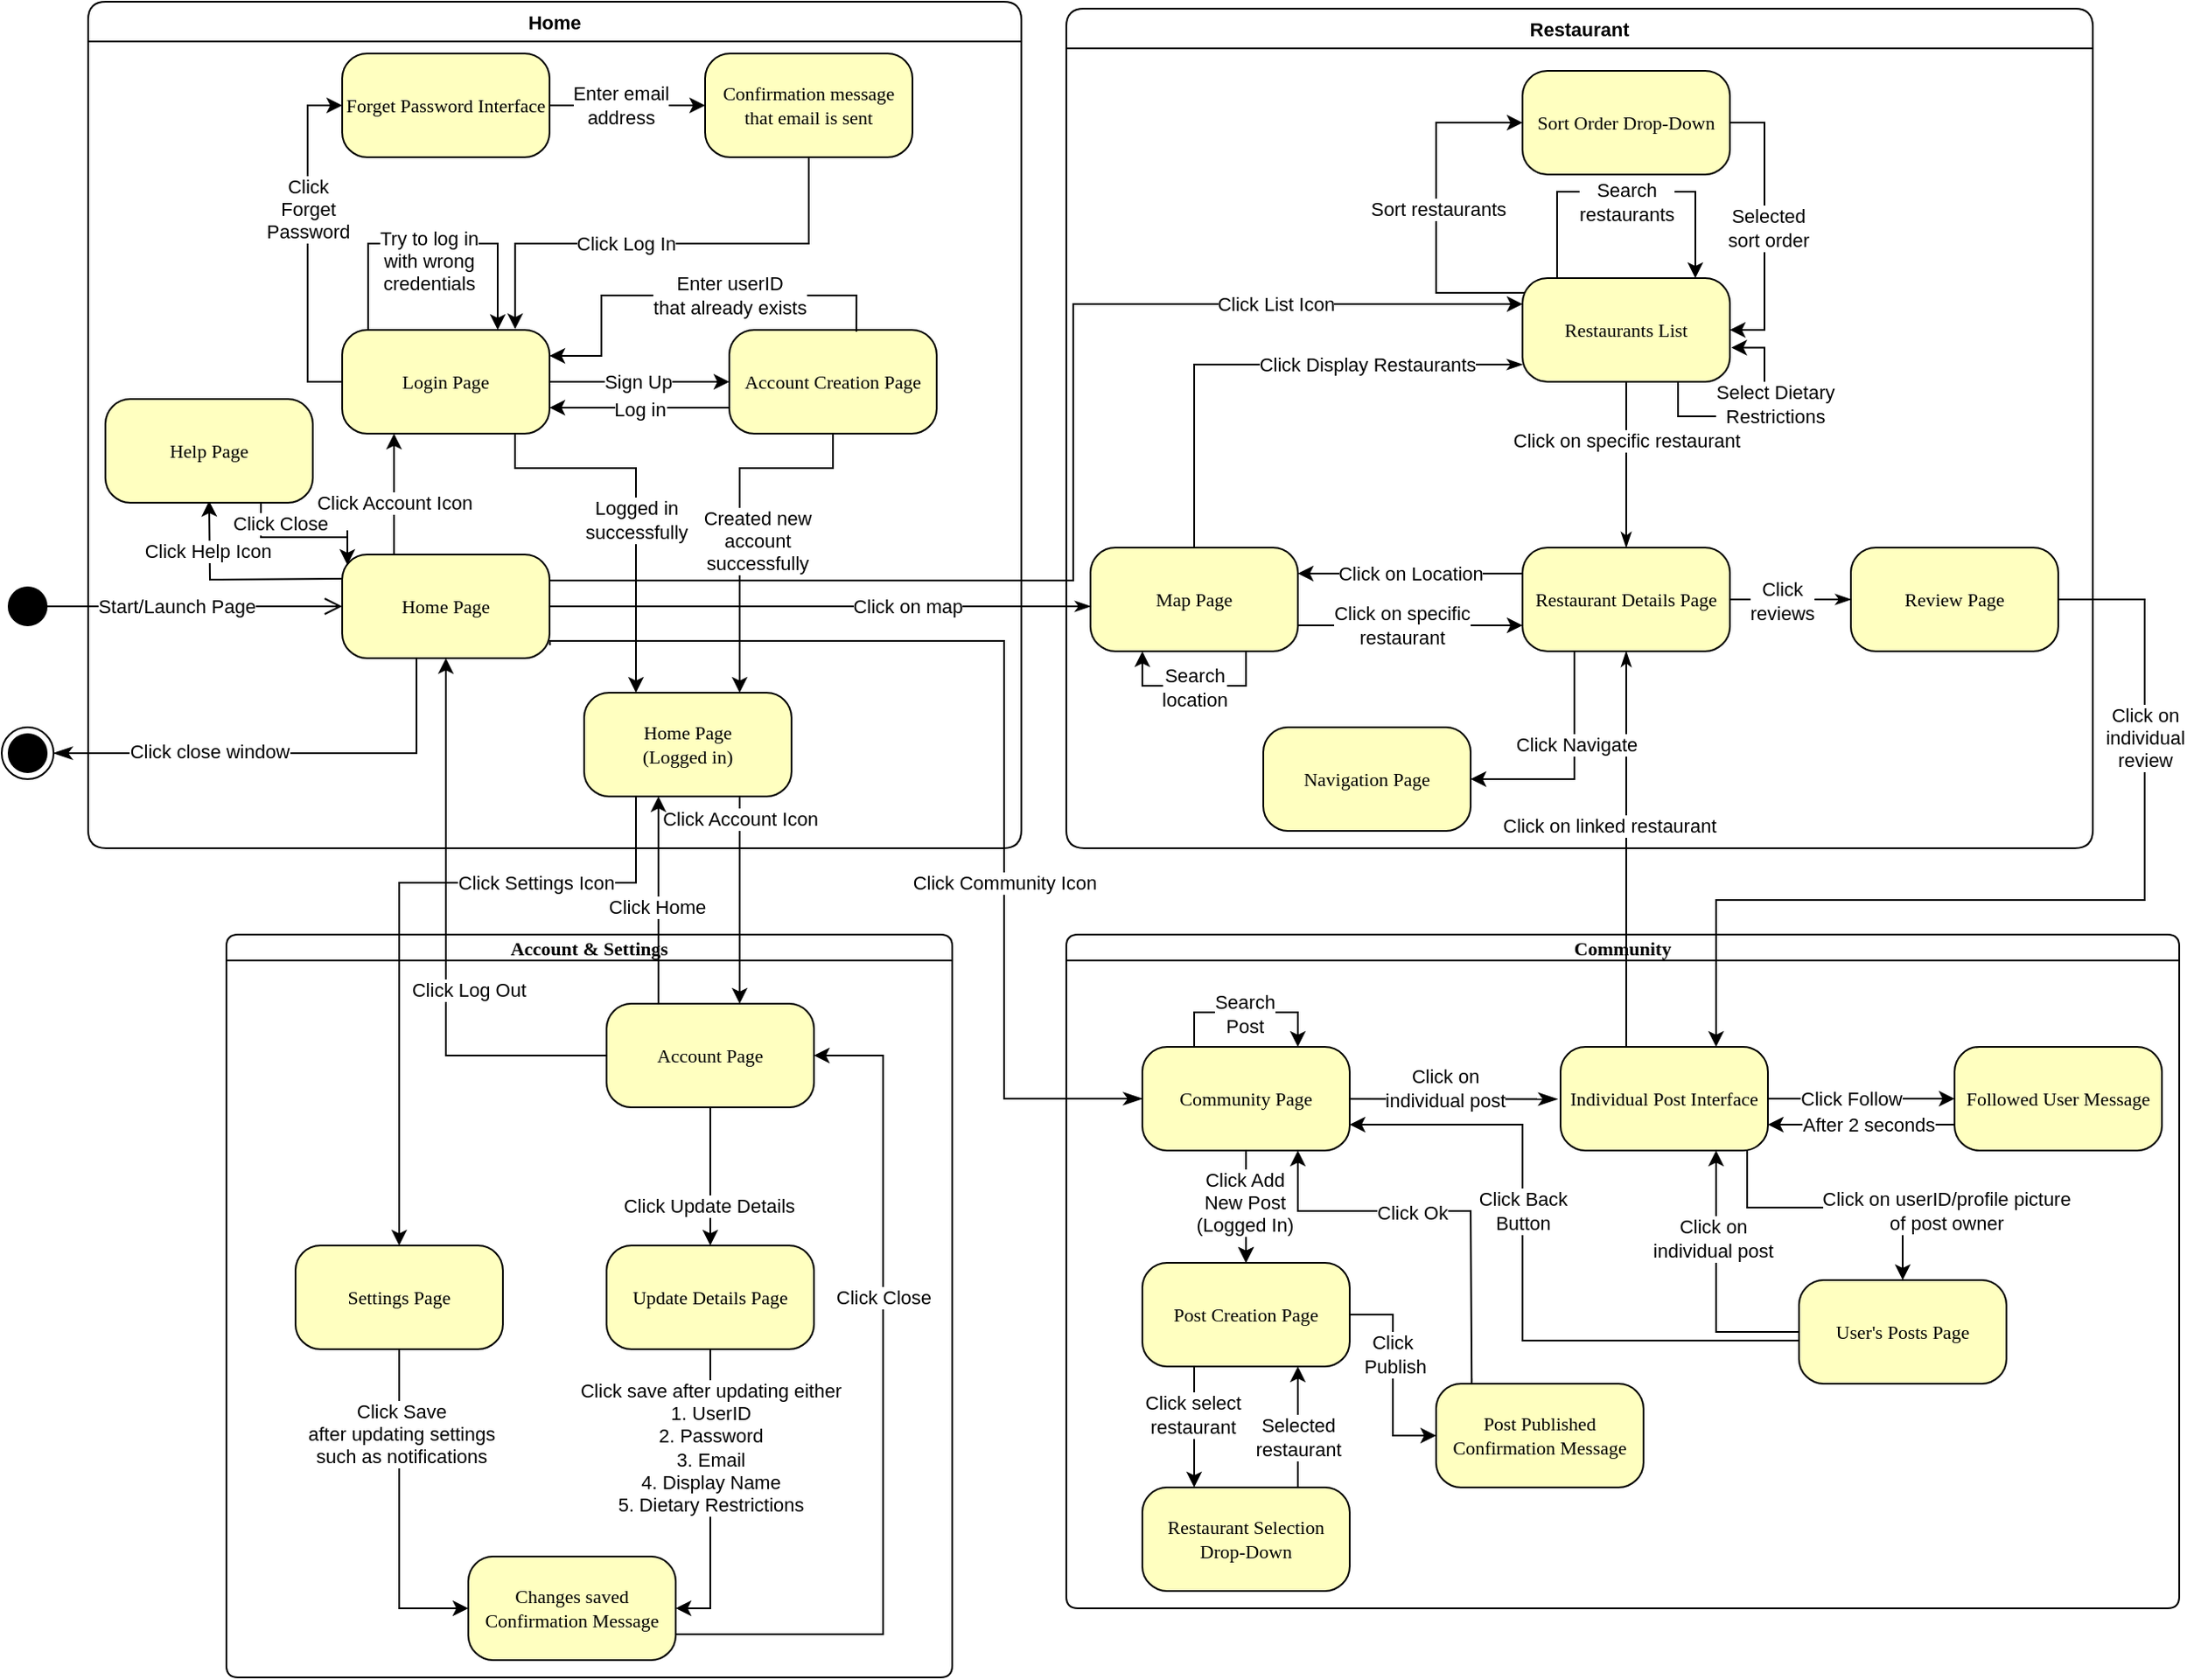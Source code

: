 <mxfile version="21.0.8" type="device"><diagram name="Page-1" id="58cdce13-f638-feb5-8d6f-7d28b1aa9fa0"><mxGraphModel dx="1764" dy="956" grid="1" gridSize="10" guides="1" tooltips="1" connect="1" arrows="1" fold="1" page="1" pageScale="1" pageWidth="1100" pageHeight="850" background="none" math="0" shadow="0"><root><mxCell id="0"/><mxCell id="1" parent="0"/><mxCell id="382b91b5511bd0f7-1" value="" style="ellipse;html=1;shape=startState;fillColor=#000000;strokeColor=#000000;rounded=1;shadow=0;comic=0;labelBackgroundColor=none;fontFamily=Verdana;fontSize=11;fontColor=#000000;align=center;direction=south;" parent="1" vertex="1"><mxGeometry x="20" y="425" width="30" height="30" as="geometry"/></mxCell><mxCell id="7J5QnzSgjSci-G4uNdSz-25" style="edgeStyle=orthogonalEdgeStyle;rounded=0;orthogonalLoop=1;jettySize=auto;html=1;entryX=-0.008;entryY=0.576;entryDx=0;entryDy=0;startArrow=none;startFill=0;endArrow=classicThin;endFill=1;fontSize=11;exitX=1;exitY=0.5;exitDx=0;exitDy=0;entryPerimeter=0;" parent="1" source="382b91b5511bd0f7-6" target="7J5QnzSgjSci-G4uNdSz-22" edge="1"><mxGeometry relative="1" as="geometry"><Array as="points"><mxPoint x="650" y="440"/></Array><mxPoint x="340" y="460" as="sourcePoint"/></mxGeometry></mxCell><mxCell id="7J5QnzSgjSci-G4uNdSz-26" value="Click on map" style="edgeLabel;html=1;align=center;verticalAlign=middle;resizable=0;points=[];fontSize=11;" parent="7J5QnzSgjSci-G4uNdSz-25" vertex="1" connectable="0"><mxGeometry x="0.413" y="2" relative="1" as="geometry"><mxPoint x="-15" y="2" as="offset"/></mxGeometry></mxCell><mxCell id="OWajW4cfqbQFmXT0bylH-7" style="edgeStyle=orthogonalEdgeStyle;rounded=0;orthogonalLoop=1;jettySize=auto;html=1;exitX=0.25;exitY=1;exitDx=0;exitDy=0;entryX=1;entryY=0.5;entryDx=0;entryDy=0;fontSize=11;endArrow=classicThin;endFill=1;startSize=8;endSize=8;" parent="1" source="382b91b5511bd0f7-6" target="OWajW4cfqbQFmXT0bylH-5" edge="1"><mxGeometry relative="1" as="geometry"><Array as="points"><mxPoint x="260" y="525"/></Array></mxGeometry></mxCell><mxCell id="OWajW4cfqbQFmXT0bylH-17" value="Click close window" style="edgeLabel;html=1;align=center;verticalAlign=middle;resizable=0;points=[];fontSize=11;" parent="OWajW4cfqbQFmXT0bylH-7" vertex="1" connectable="0"><mxGeometry x="0.356" y="-1" relative="1" as="geometry"><mxPoint as="offset"/></mxGeometry></mxCell><mxCell id="2a3bc250acf0617d-7" value="Community" style="swimlane;whiteSpace=wrap;html=1;rounded=1;shadow=0;comic=0;labelBackgroundColor=none;strokeWidth=1;fontFamily=Verdana;fontSize=11;align=center;startSize=15;" parent="1" vertex="1"><mxGeometry x="636" y="630" width="644" height="390" as="geometry"/></mxCell><mxCell id="cELMfS2GaExNaG8Us1sW-94" style="edgeStyle=orthogonalEdgeStyle;rounded=0;orthogonalLoop=1;jettySize=auto;html=1;exitX=1;exitY=0.5;exitDx=0;exitDy=0;fontSize=11;" parent="2a3bc250acf0617d-7" source="3cde6dad864a17aa-2" target="cELMfS2GaExNaG8Us1sW-93" edge="1"><mxGeometry relative="1" as="geometry"/></mxCell><mxCell id="cELMfS2GaExNaG8Us1sW-95" value="Click Follow" style="edgeLabel;html=1;align=center;verticalAlign=middle;resizable=0;points=[];fontSize=11;" parent="cELMfS2GaExNaG8Us1sW-94" vertex="1" connectable="0"><mxGeometry x="-0.3" y="1" relative="1" as="geometry"><mxPoint x="10" y="1" as="offset"/></mxGeometry></mxCell><mxCell id="cELMfS2GaExNaG8Us1sW-99" style="edgeStyle=orthogonalEdgeStyle;rounded=0;orthogonalLoop=1;jettySize=auto;html=1;exitX=0.889;exitY=0.985;exitDx=0;exitDy=0;entryX=0.5;entryY=0;entryDx=0;entryDy=0;fontSize=11;exitPerimeter=0;" parent="2a3bc250acf0617d-7" source="3cde6dad864a17aa-2" target="cELMfS2GaExNaG8Us1sW-98" edge="1"><mxGeometry relative="1" as="geometry"><Array as="points"><mxPoint x="394" y="124"/><mxPoint x="394" y="158"/><mxPoint x="484" y="158"/></Array></mxGeometry></mxCell><mxCell id="cELMfS2GaExNaG8Us1sW-100" value="Click on userID/profile picture &lt;br&gt;of post owner" style="edgeLabel;html=1;align=center;verticalAlign=middle;resizable=0;points=[];fontSize=11;" parent="cELMfS2GaExNaG8Us1sW-99" vertex="1" connectable="0"><mxGeometry x="-0.243" relative="1" as="geometry"><mxPoint x="86" y="2" as="offset"/></mxGeometry></mxCell><mxCell id="3cde6dad864a17aa-2" value="Individual Post Interface" style="rounded=1;whiteSpace=wrap;html=1;arcSize=24;fillColor=#ffffc0;strokeColor=#000000;shadow=0;comic=0;labelBackgroundColor=none;fontFamily=Verdana;fontSize=11;fontColor=#000000;align=center;" parent="2a3bc250acf0617d-7" vertex="1"><mxGeometry x="286" y="65" width="120" height="60" as="geometry"/></mxCell><mxCell id="OWajW4cfqbQFmXT0bylH-1" style="edgeStyle=none;curved=1;rounded=0;orthogonalLoop=1;jettySize=auto;html=1;entryX=-0.015;entryY=0.504;entryDx=0;entryDy=0;entryPerimeter=0;fontSize=11;startSize=8;endSize=8;endArrow=classicThin;endFill=1;" parent="2a3bc250acf0617d-7" source="382b91b5511bd0f7-10" target="3cde6dad864a17aa-2" edge="1"><mxGeometry relative="1" as="geometry"/></mxCell><mxCell id="OWajW4cfqbQFmXT0bylH-12" value="Click on &lt;br&gt;individual post" style="edgeLabel;html=1;align=center;verticalAlign=middle;resizable=0;points=[];fontSize=11;" parent="OWajW4cfqbQFmXT0bylH-1" vertex="1" connectable="0"><mxGeometry x="-0.406" relative="1" as="geometry"><mxPoint x="19" y="-6" as="offset"/></mxGeometry></mxCell><mxCell id="cELMfS2GaExNaG8Us1sW-80" style="edgeStyle=orthogonalEdgeStyle;rounded=0;orthogonalLoop=1;jettySize=auto;html=1;exitX=0.5;exitY=1;exitDx=0;exitDy=0;entryX=0.5;entryY=0;entryDx=0;entryDy=0;fontSize=11;" parent="2a3bc250acf0617d-7" source="382b91b5511bd0f7-10" target="cELMfS2GaExNaG8Us1sW-79" edge="1"><mxGeometry relative="1" as="geometry"/></mxCell><mxCell id="CGnisM2qNje5U3hMueVG-8" value="" style="edgeStyle=orthogonalEdgeStyle;rounded=0;orthogonalLoop=1;jettySize=auto;html=1;" edge="1" parent="2a3bc250acf0617d-7" source="382b91b5511bd0f7-10" target="cELMfS2GaExNaG8Us1sW-79"><mxGeometry relative="1" as="geometry"/></mxCell><mxCell id="CGnisM2qNje5U3hMueVG-10" value="Click Add&lt;br style=&quot;border-color: var(--border-color);&quot;&gt;New Post &lt;br&gt;(Logged In)" style="edgeLabel;html=1;align=center;verticalAlign=middle;resizable=0;points=[];" vertex="1" connectable="0" parent="CGnisM2qNje5U3hMueVG-8"><mxGeometry x="-0.346" relative="1" as="geometry"><mxPoint x="-1" y="8" as="offset"/></mxGeometry></mxCell><mxCell id="382b91b5511bd0f7-10" value="Community Page" style="rounded=1;whiteSpace=wrap;html=1;arcSize=24;fillColor=#ffffc0;strokeColor=#000000;shadow=0;comic=0;labelBackgroundColor=none;fontFamily=Verdana;fontSize=11;fontColor=#000000;align=center;fontStyle=0" parent="2a3bc250acf0617d-7" vertex="1"><mxGeometry x="44" y="65" width="120" height="60" as="geometry"/></mxCell><mxCell id="cELMfS2GaExNaG8Us1sW-83" style="edgeStyle=orthogonalEdgeStyle;rounded=0;orthogonalLoop=1;jettySize=auto;html=1;exitX=0.25;exitY=1;exitDx=0;exitDy=0;fontSize=11;entryX=0.25;entryY=0;entryDx=0;entryDy=0;" parent="2a3bc250acf0617d-7" source="cELMfS2GaExNaG8Us1sW-79" target="cELMfS2GaExNaG8Us1sW-82" edge="1"><mxGeometry relative="1" as="geometry"/></mxCell><mxCell id="cELMfS2GaExNaG8Us1sW-84" value="Click select &lt;br&gt;restaurant" style="edgeLabel;html=1;align=center;verticalAlign=middle;resizable=0;points=[];fontSize=11;" parent="cELMfS2GaExNaG8Us1sW-83" vertex="1" connectable="0"><mxGeometry x="-0.206" y="-1" relative="1" as="geometry"><mxPoint as="offset"/></mxGeometry></mxCell><mxCell id="cELMfS2GaExNaG8Us1sW-104" style="edgeStyle=orthogonalEdgeStyle;rounded=0;orthogonalLoop=1;jettySize=auto;html=1;exitX=1;exitY=0.5;exitDx=0;exitDy=0;entryX=0;entryY=0.5;entryDx=0;entryDy=0;fontSize=11;" parent="2a3bc250acf0617d-7" source="cELMfS2GaExNaG8Us1sW-79" target="cELMfS2GaExNaG8Us1sW-89" edge="1"><mxGeometry relative="1" as="geometry"/></mxCell><mxCell id="cELMfS2GaExNaG8Us1sW-105" value="Click&amp;nbsp;&lt;br&gt;Publish" style="edgeLabel;html=1;align=center;verticalAlign=middle;resizable=0;points=[];fontSize=11;" parent="cELMfS2GaExNaG8Us1sW-104" vertex="1" connectable="0"><mxGeometry x="-0.191" y="-1" relative="1" as="geometry"><mxPoint x="2" y="-1" as="offset"/></mxGeometry></mxCell><mxCell id="cELMfS2GaExNaG8Us1sW-79" value="Post Creation Page" style="rounded=1;whiteSpace=wrap;html=1;arcSize=24;fillColor=#ffffc0;strokeColor=#000000;shadow=0;comic=0;labelBackgroundColor=none;fontFamily=Verdana;fontSize=11;fontColor=#000000;align=center;fontStyle=0" parent="2a3bc250acf0617d-7" vertex="1"><mxGeometry x="44" y="190" width="120" height="60" as="geometry"/></mxCell><mxCell id="cELMfS2GaExNaG8Us1sW-85" style="edgeStyle=orthogonalEdgeStyle;rounded=0;orthogonalLoop=1;jettySize=auto;html=1;exitX=0.75;exitY=0;exitDx=0;exitDy=0;entryX=0.75;entryY=1;entryDx=0;entryDy=0;fontSize=11;" parent="2a3bc250acf0617d-7" source="cELMfS2GaExNaG8Us1sW-82" target="cELMfS2GaExNaG8Us1sW-79" edge="1"><mxGeometry relative="1" as="geometry"/></mxCell><mxCell id="cELMfS2GaExNaG8Us1sW-86" value="Selected &lt;br&gt;restaurant" style="edgeLabel;html=1;align=center;verticalAlign=middle;resizable=0;points=[];fontSize=11;" parent="cELMfS2GaExNaG8Us1sW-85" vertex="1" connectable="0"><mxGeometry x="0.267" relative="1" as="geometry"><mxPoint y="15" as="offset"/></mxGeometry></mxCell><mxCell id="cELMfS2GaExNaG8Us1sW-82" value="Restaurant Selection Drop-Down" style="rounded=1;whiteSpace=wrap;html=1;arcSize=24;fillColor=#ffffc0;strokeColor=#000000;shadow=0;comic=0;labelBackgroundColor=none;fontFamily=Verdana;fontSize=11;fontColor=#000000;align=center;fontStyle=0" parent="2a3bc250acf0617d-7" vertex="1"><mxGeometry x="44" y="320" width="120" height="60" as="geometry"/></mxCell><mxCell id="cELMfS2GaExNaG8Us1sW-91" style="edgeStyle=orthogonalEdgeStyle;rounded=0;orthogonalLoop=1;jettySize=auto;html=1;exitX=0.172;exitY=-0.051;exitDx=0;exitDy=0;entryX=0.75;entryY=1;entryDx=0;entryDy=0;fontSize=11;exitPerimeter=0;" parent="2a3bc250acf0617d-7" source="cELMfS2GaExNaG8Us1sW-89" target="382b91b5511bd0f7-10" edge="1"><mxGeometry relative="1" as="geometry"><Array as="points"><mxPoint x="235" y="260"/><mxPoint x="234" y="160"/><mxPoint x="134" y="160"/></Array></mxGeometry></mxCell><mxCell id="cELMfS2GaExNaG8Us1sW-92" value="Click Ok" style="edgeLabel;html=1;align=center;verticalAlign=middle;resizable=0;points=[];fontSize=11;" parent="cELMfS2GaExNaG8Us1sW-91" vertex="1" connectable="0"><mxGeometry x="-0.172" y="1" relative="1" as="geometry"><mxPoint x="-33" y="-4" as="offset"/></mxGeometry></mxCell><mxCell id="cELMfS2GaExNaG8Us1sW-89" value="Post Published Confirmation Message" style="rounded=1;whiteSpace=wrap;html=1;arcSize=24;fillColor=#ffffc0;strokeColor=#000000;shadow=0;comic=0;labelBackgroundColor=none;fontFamily=Verdana;fontSize=11;fontColor=#000000;align=center;fontStyle=0" parent="2a3bc250acf0617d-7" vertex="1"><mxGeometry x="214" y="260" width="120" height="60" as="geometry"/></mxCell><mxCell id="cELMfS2GaExNaG8Us1sW-96" style="edgeStyle=orthogonalEdgeStyle;rounded=0;orthogonalLoop=1;jettySize=auto;html=1;exitX=0;exitY=0.75;exitDx=0;exitDy=0;entryX=1;entryY=0.75;entryDx=0;entryDy=0;fontSize=11;" parent="2a3bc250acf0617d-7" source="cELMfS2GaExNaG8Us1sW-93" target="3cde6dad864a17aa-2" edge="1"><mxGeometry relative="1" as="geometry"/></mxCell><mxCell id="cELMfS2GaExNaG8Us1sW-97" value="After 2 seconds" style="edgeLabel;html=1;align=center;verticalAlign=middle;resizable=0;points=[];fontSize=11;" parent="cELMfS2GaExNaG8Us1sW-96" vertex="1" connectable="0"><mxGeometry x="0.153" relative="1" as="geometry"><mxPoint x="12" as="offset"/></mxGeometry></mxCell><mxCell id="cELMfS2GaExNaG8Us1sW-93" value="Followed User Message" style="rounded=1;whiteSpace=wrap;html=1;arcSize=24;fillColor=#ffffc0;strokeColor=#000000;shadow=0;comic=0;labelBackgroundColor=none;fontFamily=Verdana;fontSize=11;fontColor=#000000;align=center;" parent="2a3bc250acf0617d-7" vertex="1"><mxGeometry x="514" y="65" width="120" height="60" as="geometry"/></mxCell><mxCell id="cELMfS2GaExNaG8Us1sW-101" style="edgeStyle=orthogonalEdgeStyle;rounded=0;orthogonalLoop=1;jettySize=auto;html=1;exitX=0;exitY=0.5;exitDx=0;exitDy=0;entryX=0.75;entryY=1;entryDx=0;entryDy=0;fontSize=11;" parent="2a3bc250acf0617d-7" source="cELMfS2GaExNaG8Us1sW-98" target="3cde6dad864a17aa-2" edge="1"><mxGeometry relative="1" as="geometry"/></mxCell><mxCell id="cELMfS2GaExNaG8Us1sW-102" value="Click on &lt;br&gt;individual post" style="edgeLabel;html=1;align=center;verticalAlign=middle;resizable=0;points=[];fontSize=11;" parent="cELMfS2GaExNaG8Us1sW-101" vertex="1" connectable="0"><mxGeometry x="0.685" y="2" relative="1" as="geometry"><mxPoint y="27" as="offset"/></mxGeometry></mxCell><mxCell id="cELMfS2GaExNaG8Us1sW-106" style="edgeStyle=orthogonalEdgeStyle;rounded=0;orthogonalLoop=1;jettySize=auto;html=1;exitX=0;exitY=0.75;exitDx=0;exitDy=0;entryX=1;entryY=0.75;entryDx=0;entryDy=0;fontSize=11;" parent="2a3bc250acf0617d-7" source="cELMfS2GaExNaG8Us1sW-98" target="382b91b5511bd0f7-10" edge="1"><mxGeometry relative="1" as="geometry"><Array as="points"><mxPoint x="264" y="235"/><mxPoint x="264" y="110"/></Array></mxGeometry></mxCell><mxCell id="cELMfS2GaExNaG8Us1sW-107" value="Click Back &lt;br&gt;Button" style="edgeLabel;html=1;align=center;verticalAlign=middle;resizable=0;points=[];fontSize=11;" parent="cELMfS2GaExNaG8Us1sW-106" vertex="1" connectable="0"><mxGeometry x="0.24" relative="1" as="geometry"><mxPoint as="offset"/></mxGeometry></mxCell><mxCell id="cELMfS2GaExNaG8Us1sW-98" value="User's Posts Page" style="rounded=1;whiteSpace=wrap;html=1;arcSize=24;fillColor=#ffffc0;strokeColor=#000000;shadow=0;comic=0;labelBackgroundColor=none;fontFamily=Verdana;fontSize=11;fontColor=#000000;align=center;" parent="2a3bc250acf0617d-7" vertex="1"><mxGeometry x="424" y="200" width="120" height="60" as="geometry"/></mxCell><mxCell id="CGnisM2qNje5U3hMueVG-17" style="edgeStyle=orthogonalEdgeStyle;rounded=0;orthogonalLoop=1;jettySize=auto;html=1;exitX=0.25;exitY=0;exitDx=0;exitDy=0;entryX=0.75;entryY=0;entryDx=0;entryDy=0;" edge="1" parent="2a3bc250acf0617d-7" source="382b91b5511bd0f7-10" target="382b91b5511bd0f7-10"><mxGeometry relative="1" as="geometry"><Array as="points"><mxPoint x="74" y="45"/><mxPoint x="134" y="45"/></Array></mxGeometry></mxCell><mxCell id="CGnisM2qNje5U3hMueVG-18" value="Search&lt;br&gt;Post" style="edgeLabel;html=1;align=center;verticalAlign=middle;resizable=0;points=[];" vertex="1" connectable="0" parent="CGnisM2qNje5U3hMueVG-17"><mxGeometry x="-0.261" y="-1" relative="1" as="geometry"><mxPoint x="12" as="offset"/></mxGeometry></mxCell><mxCell id="2a3bc250acf0617d-9" style="edgeStyle=orthogonalEdgeStyle;html=1;labelBackgroundColor=none;endArrow=open;endSize=8;strokeColor=#000000;fontFamily=Verdana;fontSize=11;align=left;rounded=0;" parent="1" target="382b91b5511bd0f7-6" edge="1"><mxGeometry relative="1" as="geometry"><mxPoint x="40" y="440" as="sourcePoint"/><Array as="points"><mxPoint x="40" y="444"/><mxPoint x="40" y="440"/></Array></mxGeometry></mxCell><mxCell id="OWajW4cfqbQFmXT0bylH-11" value="Start/Launch Page" style="edgeLabel;html=1;align=center;verticalAlign=middle;resizable=0;points=[];fontSize=11;" parent="2a3bc250acf0617d-9" vertex="1" connectable="0"><mxGeometry x="-0.302" y="-1" relative="1" as="geometry"><mxPoint x="24" y="-1" as="offset"/></mxGeometry></mxCell><mxCell id="2a3bc250acf0617d-13" style="edgeStyle=orthogonalEdgeStyle;html=1;exitX=1.002;exitY=0.875;labelBackgroundColor=none;endArrow=classicThin;endSize=8;strokeColor=#000000;fontFamily=Verdana;fontSize=11;align=left;endFill=1;rounded=0;exitDx=0;exitDy=0;entryX=0;entryY=0.5;entryDx=0;entryDy=0;exitPerimeter=0;" parent="1" source="382b91b5511bd0f7-6" target="382b91b5511bd0f7-10" edge="1"><mxGeometry relative="1" as="geometry"><mxPoint x="430" y="665" as="targetPoint"/><Array as="points"><mxPoint x="337" y="460"/><mxPoint x="600" y="460"/><mxPoint x="600" y="725"/></Array></mxGeometry></mxCell><mxCell id="7J5QnzSgjSci-G4uNdSz-4" value="Click Community Icon" style="edgeLabel;html=1;align=center;verticalAlign=middle;resizable=0;points=[];fontSize=11;" parent="2a3bc250acf0617d-13" vertex="1" connectable="0"><mxGeometry x="-0.21" relative="1" as="geometry"><mxPoint x="24" y="140" as="offset"/></mxGeometry></mxCell><mxCell id="7J5QnzSgjSci-G4uNdSz-19" style="edgeStyle=orthogonalEdgeStyle;rounded=0;orthogonalLoop=1;jettySize=auto;html=1;exitX=0.5;exitY=1;exitDx=0;exitDy=0;startArrow=classicThin;startFill=1;endArrow=none;endFill=0;fontSize=11;" parent="1" source="7J5QnzSgjSci-G4uNdSz-7" edge="1"><mxGeometry relative="1" as="geometry"><mxPoint x="960" y="695" as="targetPoint"/><Array as="points"><mxPoint x="960" y="695"/></Array></mxGeometry></mxCell><mxCell id="OWajW4cfqbQFmXT0bylH-13" value="Click on linked restaurant" style="edgeLabel;html=1;align=center;verticalAlign=middle;resizable=0;points=[];fontSize=11;" parent="7J5QnzSgjSci-G4uNdSz-19" vertex="1" connectable="0"><mxGeometry x="-0.376" y="4" relative="1" as="geometry"><mxPoint x="-14" y="29" as="offset"/></mxGeometry></mxCell><mxCell id="7J5QnzSgjSci-G4uNdSz-32" value="Restaurant" style="swimlane;whiteSpace=wrap;html=1;rounded=1;fontSize=11;startSize=23;" parent="1" vertex="1"><mxGeometry x="636" y="94" width="594" height="486" as="geometry"/></mxCell><mxCell id="7J5QnzSgjSci-G4uNdSz-29" value="Review Page" style="rounded=1;whiteSpace=wrap;html=1;arcSize=24;fillColor=#ffffc0;strokeColor=#000000;shadow=0;comic=0;labelBackgroundColor=none;fontFamily=Verdana;fontSize=11;fontColor=#000000;align=center;" parent="7J5QnzSgjSci-G4uNdSz-32" vertex="1"><mxGeometry x="454" y="312" width="120" height="60" as="geometry"/></mxCell><mxCell id="cELMfS2GaExNaG8Us1sW-108" style="edgeStyle=orthogonalEdgeStyle;rounded=0;orthogonalLoop=1;jettySize=auto;html=1;exitX=0;exitY=0.25;exitDx=0;exitDy=0;entryX=1;entryY=0.25;entryDx=0;entryDy=0;fontSize=11;" parent="7J5QnzSgjSci-G4uNdSz-32" source="7J5QnzSgjSci-G4uNdSz-7" target="7J5QnzSgjSci-G4uNdSz-22" edge="1"><mxGeometry relative="1" as="geometry"/></mxCell><mxCell id="cELMfS2GaExNaG8Us1sW-109" value="Click on Location" style="edgeLabel;html=1;align=center;verticalAlign=middle;resizable=0;points=[];fontSize=11;" parent="cELMfS2GaExNaG8Us1sW-108" vertex="1" connectable="0"><mxGeometry x="0.188" relative="1" as="geometry"><mxPoint x="12" as="offset"/></mxGeometry></mxCell><mxCell id="cELMfS2GaExNaG8Us1sW-125" style="edgeStyle=orthogonalEdgeStyle;rounded=0;orthogonalLoop=1;jettySize=auto;html=1;exitX=0.25;exitY=1;exitDx=0;exitDy=0;entryX=1;entryY=0.5;entryDx=0;entryDy=0;fontSize=11;" parent="7J5QnzSgjSci-G4uNdSz-32" source="7J5QnzSgjSci-G4uNdSz-7" target="cELMfS2GaExNaG8Us1sW-124" edge="1"><mxGeometry relative="1" as="geometry"/></mxCell><mxCell id="cELMfS2GaExNaG8Us1sW-126" value="Click Navigate" style="edgeLabel;html=1;align=center;verticalAlign=middle;resizable=0;points=[];fontSize=11;" parent="cELMfS2GaExNaG8Us1sW-125" vertex="1" connectable="0"><mxGeometry x="0.279" relative="1" as="geometry"><mxPoint x="12" y="-20" as="offset"/></mxGeometry></mxCell><mxCell id="7J5QnzSgjSci-G4uNdSz-7" value="Restaurant Details Page" style="rounded=1;whiteSpace=wrap;html=1;arcSize=24;fillColor=#ffffc0;strokeColor=#000000;shadow=0;comic=0;labelBackgroundColor=none;fontFamily=Verdana;fontSize=11;fontColor=#000000;align=center;" parent="7J5QnzSgjSci-G4uNdSz-32" vertex="1"><mxGeometry x="264" y="312" width="120" height="60" as="geometry"/></mxCell><mxCell id="7J5QnzSgjSci-G4uNdSz-30" style="edgeStyle=orthogonalEdgeStyle;rounded=0;orthogonalLoop=1;jettySize=auto;html=1;exitX=1;exitY=0.5;exitDx=0;exitDy=0;entryX=0;entryY=0.5;entryDx=0;entryDy=0;strokeColor=#000000;startArrow=none;startFill=0;endArrow=classicThin;endFill=1;fontSize=11;" parent="7J5QnzSgjSci-G4uNdSz-32" source="7J5QnzSgjSci-G4uNdSz-7" target="7J5QnzSgjSci-G4uNdSz-29" edge="1"><mxGeometry relative="1" as="geometry"/></mxCell><mxCell id="OWajW4cfqbQFmXT0bylH-16" value="Click &lt;br&gt;reviews" style="edgeLabel;html=1;align=center;verticalAlign=middle;resizable=0;points=[];fontSize=11;" parent="7J5QnzSgjSci-G4uNdSz-30" vertex="1" connectable="0"><mxGeometry x="0.429" y="-3" relative="1" as="geometry"><mxPoint x="-20" y="-2" as="offset"/></mxGeometry></mxCell><mxCell id="cELMfS2GaExNaG8Us1sW-119" style="edgeStyle=orthogonalEdgeStyle;rounded=0;orthogonalLoop=1;jettySize=auto;html=1;exitX=0.022;exitY=0.142;exitDx=0;exitDy=0;fontSize=11;exitPerimeter=0;entryX=0;entryY=0.5;entryDx=0;entryDy=0;" parent="7J5QnzSgjSci-G4uNdSz-32" source="382b91b5511bd0f7-9" target="cELMfS2GaExNaG8Us1sW-121" edge="1"><mxGeometry relative="1" as="geometry"><mxPoint x="234" y="96" as="targetPoint"/><Array as="points"><mxPoint x="214" y="165"/><mxPoint x="214" y="66"/></Array></mxGeometry></mxCell><mxCell id="cELMfS2GaExNaG8Us1sW-120" value="Sort restaurants" style="edgeLabel;html=1;align=center;verticalAlign=middle;resizable=0;points=[];fontSize=11;" parent="cELMfS2GaExNaG8Us1sW-119" vertex="1" connectable="0"><mxGeometry x="0.525" y="4" relative="1" as="geometry"><mxPoint x="-2" y="54" as="offset"/></mxGeometry></mxCell><mxCell id="CGnisM2qNje5U3hMueVG-11" style="edgeStyle=orthogonalEdgeStyle;rounded=0;orthogonalLoop=1;jettySize=auto;html=1;exitX=0.75;exitY=1;exitDx=0;exitDy=0;entryX=1.007;entryY=0.671;entryDx=0;entryDy=0;entryPerimeter=0;" edge="1" parent="7J5QnzSgjSci-G4uNdSz-32" source="382b91b5511bd0f7-9" target="382b91b5511bd0f7-9"><mxGeometry relative="1" as="geometry"><mxPoint x="394" y="196" as="targetPoint"/><Array as="points"><mxPoint x="354" y="236"/><mxPoint x="404" y="236"/><mxPoint x="404" y="196"/></Array></mxGeometry></mxCell><mxCell id="CGnisM2qNje5U3hMueVG-12" value="Select Dietary &lt;br&gt;Restrictions" style="edgeLabel;html=1;align=center;verticalAlign=middle;resizable=0;points=[];" vertex="1" connectable="0" parent="CGnisM2qNje5U3hMueVG-11"><mxGeometry x="0.513" relative="1" as="geometry"><mxPoint x="6" y="20" as="offset"/></mxGeometry></mxCell><mxCell id="382b91b5511bd0f7-9" value="Restaurants List" style="rounded=1;whiteSpace=wrap;html=1;arcSize=24;fillColor=#ffffc0;strokeColor=#000000;shadow=0;comic=0;labelBackgroundColor=none;fontFamily=Verdana;fontSize=11;fontColor=#000000;align=center;" parent="7J5QnzSgjSci-G4uNdSz-32" vertex="1"><mxGeometry x="264" y="156" width="120" height="60" as="geometry"/></mxCell><mxCell id="7J5QnzSgjSci-G4uNdSz-11" style="edgeStyle=orthogonalEdgeStyle;rounded=0;orthogonalLoop=1;jettySize=auto;html=1;exitX=0.5;exitY=0;exitDx=0;exitDy=0;entryX=0.5;entryY=1;entryDx=0;entryDy=0;startArrow=classicThin;startFill=1;endArrow=none;endFill=0;fontSize=11;" parent="7J5QnzSgjSci-G4uNdSz-32" source="7J5QnzSgjSci-G4uNdSz-7" target="382b91b5511bd0f7-9" edge="1"><mxGeometry relative="1" as="geometry"/></mxCell><mxCell id="OWajW4cfqbQFmXT0bylH-14" value="Click on specific restaurant" style="edgeLabel;html=1;align=center;verticalAlign=middle;resizable=0;points=[];fontSize=11;" parent="7J5QnzSgjSci-G4uNdSz-11" vertex="1" connectable="0"><mxGeometry x="0.291" relative="1" as="geometry"><mxPoint as="offset"/></mxGeometry></mxCell><mxCell id="cELMfS2GaExNaG8Us1sW-111" style="edgeStyle=orthogonalEdgeStyle;rounded=0;orthogonalLoop=1;jettySize=auto;html=1;exitX=1;exitY=0.75;exitDx=0;exitDy=0;entryX=0;entryY=0.75;entryDx=0;entryDy=0;fontSize=11;" parent="7J5QnzSgjSci-G4uNdSz-32" source="7J5QnzSgjSci-G4uNdSz-22" target="7J5QnzSgjSci-G4uNdSz-7" edge="1"><mxGeometry relative="1" as="geometry"/></mxCell><mxCell id="cELMfS2GaExNaG8Us1sW-112" value="Click on specific &lt;br&gt;restaurant" style="edgeLabel;html=1;align=center;verticalAlign=middle;resizable=0;points=[];fontSize=11;" parent="cELMfS2GaExNaG8Us1sW-111" vertex="1" connectable="0"><mxGeometry x="-0.295" relative="1" as="geometry"><mxPoint x="14" as="offset"/></mxGeometry></mxCell><mxCell id="7J5QnzSgjSci-G4uNdSz-22" value="Map Page" style="rounded=1;whiteSpace=wrap;html=1;arcSize=24;fillColor=#ffffc0;strokeColor=#000000;shadow=0;comic=0;labelBackgroundColor=none;fontFamily=Verdana;fontSize=11;fontColor=#000000;align=center;" parent="7J5QnzSgjSci-G4uNdSz-32" vertex="1"><mxGeometry x="14" y="312" width="120" height="60" as="geometry"/></mxCell><mxCell id="7J5QnzSgjSci-G4uNdSz-23" style="edgeStyle=orthogonalEdgeStyle;rounded=0;orthogonalLoop=1;jettySize=auto;html=1;entryX=0.5;entryY=0;entryDx=0;entryDy=0;startArrow=classicThin;startFill=1;endArrow=none;endFill=0;fontSize=11;" parent="7J5QnzSgjSci-G4uNdSz-32" target="7J5QnzSgjSci-G4uNdSz-22" edge="1"><mxGeometry relative="1" as="geometry"><mxPoint x="264" y="206" as="sourcePoint"/><Array as="points"><mxPoint x="264" y="206"/><mxPoint x="74" y="206"/></Array></mxGeometry></mxCell><mxCell id="cELMfS2GaExNaG8Us1sW-110" value="Click Display Restaurants" style="edgeLabel;html=1;align=center;verticalAlign=middle;resizable=0;points=[];fontSize=11;" parent="7J5QnzSgjSci-G4uNdSz-23" vertex="1" connectable="0"><mxGeometry x="-0.2" relative="1" as="geometry"><mxPoint x="28" as="offset"/></mxGeometry></mxCell><mxCell id="cELMfS2GaExNaG8Us1sW-113" style="edgeStyle=orthogonalEdgeStyle;rounded=0;orthogonalLoop=1;jettySize=auto;html=1;fontSize=11;" parent="7J5QnzSgjSci-G4uNdSz-32" edge="1"><mxGeometry relative="1" as="geometry"><mxPoint x="284" y="156" as="sourcePoint"/><mxPoint x="364" y="156" as="targetPoint"/><Array as="points"><mxPoint x="284" y="156"/><mxPoint x="284" y="106"/><mxPoint x="364" y="106"/><mxPoint x="364" y="156"/></Array></mxGeometry></mxCell><mxCell id="cELMfS2GaExNaG8Us1sW-114" value="Search&lt;br&gt;restaurants" style="edgeLabel;html=1;align=center;verticalAlign=middle;resizable=0;points=[];fontSize=11;" parent="cELMfS2GaExNaG8Us1sW-113" vertex="1" connectable="0"><mxGeometry x="-0.135" y="-1" relative="1" as="geometry"><mxPoint x="12" y="5" as="offset"/></mxGeometry></mxCell><mxCell id="cELMfS2GaExNaG8Us1sW-122" style="edgeStyle=orthogonalEdgeStyle;rounded=0;orthogonalLoop=1;jettySize=auto;html=1;exitX=1;exitY=0.5;exitDx=0;exitDy=0;entryX=1;entryY=0.5;entryDx=0;entryDy=0;fontSize=11;" parent="7J5QnzSgjSci-G4uNdSz-32" source="cELMfS2GaExNaG8Us1sW-121" target="382b91b5511bd0f7-9" edge="1"><mxGeometry relative="1" as="geometry"/></mxCell><mxCell id="cELMfS2GaExNaG8Us1sW-123" value="Selected &lt;br&gt;sort order" style="edgeLabel;html=1;align=center;verticalAlign=middle;resizable=0;points=[];fontSize=11;" parent="cELMfS2GaExNaG8Us1sW-122" vertex="1" connectable="0"><mxGeometry x="-0.371" y="1" relative="1" as="geometry"><mxPoint x="1" y="30" as="offset"/></mxGeometry></mxCell><mxCell id="cELMfS2GaExNaG8Us1sW-121" value="Sort Order Drop-Down" style="rounded=1;whiteSpace=wrap;html=1;arcSize=24;fillColor=#ffffc0;strokeColor=#000000;shadow=0;comic=0;labelBackgroundColor=none;fontFamily=Verdana;fontSize=11;fontColor=#000000;align=center;" parent="7J5QnzSgjSci-G4uNdSz-32" vertex="1"><mxGeometry x="264" y="36" width="120" height="60" as="geometry"/></mxCell><mxCell id="cELMfS2GaExNaG8Us1sW-124" value="Navigation Page" style="rounded=1;whiteSpace=wrap;html=1;arcSize=24;fillColor=#ffffc0;strokeColor=#000000;shadow=0;comic=0;labelBackgroundColor=none;fontFamily=Verdana;fontSize=11;fontColor=#000000;align=center;" parent="7J5QnzSgjSci-G4uNdSz-32" vertex="1"><mxGeometry x="114" y="416" width="120" height="60" as="geometry"/></mxCell><mxCell id="CGnisM2qNje5U3hMueVG-13" style="edgeStyle=orthogonalEdgeStyle;rounded=0;orthogonalLoop=1;jettySize=auto;html=1;exitX=0.75;exitY=1;exitDx=0;exitDy=0;entryX=0.25;entryY=1;entryDx=0;entryDy=0;" edge="1" parent="7J5QnzSgjSci-G4uNdSz-32" source="7J5QnzSgjSci-G4uNdSz-22" target="7J5QnzSgjSci-G4uNdSz-22"><mxGeometry relative="1" as="geometry"/></mxCell><mxCell id="CGnisM2qNje5U3hMueVG-14" value="Search &lt;br&gt;location" style="edgeLabel;html=1;align=center;verticalAlign=middle;resizable=0;points=[];" vertex="1" connectable="0" parent="CGnisM2qNje5U3hMueVG-13"><mxGeometry x="0.399" y="1" relative="1" as="geometry"><mxPoint x="20" as="offset"/></mxGeometry></mxCell><mxCell id="7J5QnzSgjSci-G4uNdSz-34" value="Home" style="swimlane;whiteSpace=wrap;html=1;strokeColor=#000000;rounded=1;fontSize=11;" parent="1" vertex="1"><mxGeometry x="70" y="90" width="540" height="490" as="geometry"/></mxCell><mxCell id="cELMfS2GaExNaG8Us1sW-21" style="edgeStyle=orthogonalEdgeStyle;rounded=0;orthogonalLoop=1;jettySize=auto;html=1;exitX=0.5;exitY=1;exitDx=0;exitDy=0;entryX=0.75;entryY=0;entryDx=0;entryDy=0;fontSize=11;" parent="7J5QnzSgjSci-G4uNdSz-34" source="382b91b5511bd0f7-7" target="cELMfS2GaExNaG8Us1sW-20" edge="1"><mxGeometry relative="1" as="geometry"><Array as="points"><mxPoint x="431" y="270"/><mxPoint x="377" y="270"/></Array></mxGeometry></mxCell><mxCell id="cELMfS2GaExNaG8Us1sW-23" value="Created new &lt;br&gt;account &lt;br&gt;successfully" style="edgeLabel;html=1;align=center;verticalAlign=middle;resizable=0;points=[];fontSize=11;" parent="cELMfS2GaExNaG8Us1sW-21" vertex="1" connectable="0"><mxGeometry x="0.164" relative="1" as="geometry"><mxPoint x="10" y="-3" as="offset"/></mxGeometry></mxCell><mxCell id="CGnisM2qNje5U3hMueVG-1" style="edgeStyle=orthogonalEdgeStyle;rounded=0;orthogonalLoop=1;jettySize=auto;html=1;exitX=0;exitY=0.75;exitDx=0;exitDy=0;entryX=1;entryY=0.75;entryDx=0;entryDy=0;" edge="1" parent="7J5QnzSgjSci-G4uNdSz-34" source="382b91b5511bd0f7-7" target="382b91b5511bd0f7-5"><mxGeometry relative="1" as="geometry"/></mxCell><mxCell id="CGnisM2qNje5U3hMueVG-2" value="Log in" style="edgeLabel;html=1;align=center;verticalAlign=middle;resizable=0;points=[];" vertex="1" connectable="0" parent="CGnisM2qNje5U3hMueVG-1"><mxGeometry x="0.28" y="1" relative="1" as="geometry"><mxPoint x="14" as="offset"/></mxGeometry></mxCell><mxCell id="382b91b5511bd0f7-7" value="Account Creation Page" style="rounded=1;whiteSpace=wrap;html=1;arcSize=24;fillColor=#ffffc0;strokeColor=#000000;shadow=0;comic=0;labelBackgroundColor=none;fontFamily=Verdana;fontSize=11;fontColor=#000000;align=center;" parent="7J5QnzSgjSci-G4uNdSz-34" vertex="1"><mxGeometry x="371" y="190" width="120" height="60" as="geometry"/></mxCell><mxCell id="cELMfS2GaExNaG8Us1sW-75" style="edgeStyle=orthogonalEdgeStyle;rounded=0;orthogonalLoop=1;jettySize=auto;html=1;exitX=1;exitY=0.5;exitDx=0;exitDy=0;entryX=0;entryY=0.5;entryDx=0;entryDy=0;fontSize=11;" parent="7J5QnzSgjSci-G4uNdSz-34" source="cELMfS2GaExNaG8Us1sW-5" target="cELMfS2GaExNaG8Us1sW-74" edge="1"><mxGeometry relative="1" as="geometry"><Array as="points"><mxPoint x="317" y="60"/><mxPoint x="317" y="60"/></Array></mxGeometry></mxCell><mxCell id="cELMfS2GaExNaG8Us1sW-76" value="Enter email &lt;br&gt;address" style="edgeLabel;html=1;align=center;verticalAlign=middle;resizable=0;points=[];fontSize=11;" parent="cELMfS2GaExNaG8Us1sW-75" vertex="1" connectable="0"><mxGeometry x="-0.304" relative="1" as="geometry"><mxPoint x="9" as="offset"/></mxGeometry></mxCell><mxCell id="cELMfS2GaExNaG8Us1sW-5" value="Forget Password Interface" style="rounded=1;whiteSpace=wrap;html=1;arcSize=24;fillColor=#ffffc0;strokeColor=#000000;shadow=0;comic=0;labelBackgroundColor=none;fontFamily=Verdana;fontSize=11;fontColor=#000000;align=center;" parent="7J5QnzSgjSci-G4uNdSz-34" vertex="1"><mxGeometry x="147" y="30" width="120" height="60" as="geometry"/></mxCell><mxCell id="cELMfS2GaExNaG8Us1sW-15" style="edgeStyle=orthogonalEdgeStyle;rounded=0;orthogonalLoop=1;jettySize=auto;html=1;exitX=1;exitY=0.5;exitDx=0;exitDy=0;entryX=0;entryY=0.5;entryDx=0;entryDy=0;fontSize=11;" parent="7J5QnzSgjSci-G4uNdSz-34" source="382b91b5511bd0f7-5" target="382b91b5511bd0f7-7" edge="1"><mxGeometry relative="1" as="geometry"/></mxCell><mxCell id="cELMfS2GaExNaG8Us1sW-16" value="Sign Up" style="edgeLabel;html=1;align=center;verticalAlign=middle;resizable=0;points=[];fontSize=11;" parent="cELMfS2GaExNaG8Us1sW-15" vertex="1" connectable="0"><mxGeometry x="-0.267" relative="1" as="geometry"><mxPoint x="13" as="offset"/></mxGeometry></mxCell><mxCell id="382b91b5511bd0f7-5" value="Login Page" style="rounded=1;whiteSpace=wrap;html=1;arcSize=24;fillColor=#ffffc0;strokeColor=#000000;shadow=0;comic=0;labelBackgroundColor=none;fontFamily=Verdana;fontSize=11;fontColor=#000000;align=center;" parent="7J5QnzSgjSci-G4uNdSz-34" vertex="1"><mxGeometry x="147" y="190" width="120" height="60" as="geometry"/></mxCell><mxCell id="cELMfS2GaExNaG8Us1sW-6" style="edgeStyle=orthogonalEdgeStyle;rounded=0;orthogonalLoop=1;jettySize=auto;html=1;exitX=0;exitY=0.5;exitDx=0;exitDy=0;entryX=0;entryY=0.5;entryDx=0;entryDy=0;fontSize=11;" parent="7J5QnzSgjSci-G4uNdSz-34" source="382b91b5511bd0f7-5" target="cELMfS2GaExNaG8Us1sW-5" edge="1"><mxGeometry relative="1" as="geometry"/></mxCell><mxCell id="cELMfS2GaExNaG8Us1sW-7" value="Click&lt;br&gt;Forget &lt;br style=&quot;font-size: 11px;&quot;&gt;Password" style="edgeLabel;html=1;align=center;verticalAlign=middle;resizable=0;points=[];fontSize=11;" parent="cELMfS2GaExNaG8Us1sW-6" vertex="1" connectable="0"><mxGeometry x="-0.281" y="1" relative="1" as="geometry"><mxPoint x="1" y="-48" as="offset"/></mxGeometry></mxCell><mxCell id="cELMfS2GaExNaG8Us1sW-8" style="edgeStyle=orthogonalEdgeStyle;rounded=0;orthogonalLoop=1;jettySize=auto;html=1;entryX=0.25;entryY=0;entryDx=0;entryDy=0;fontSize=11;" parent="7J5QnzSgjSci-G4uNdSz-34" target="cELMfS2GaExNaG8Us1sW-20" edge="1"><mxGeometry relative="1" as="geometry"><mxPoint x="247" y="250" as="sourcePoint"/><Array as="points"><mxPoint x="246" y="250"/><mxPoint x="247" y="250"/><mxPoint x="247" y="270"/><mxPoint x="317" y="270"/></Array></mxGeometry></mxCell><mxCell id="cELMfS2GaExNaG8Us1sW-9" value="Logged in &lt;br&gt;successfully" style="edgeLabel;html=1;align=center;verticalAlign=middle;resizable=0;points=[];fontSize=11;" parent="cELMfS2GaExNaG8Us1sW-8" vertex="1" connectable="0"><mxGeometry x="-0.29" y="-2" relative="1" as="geometry"><mxPoint x="13" y="28" as="offset"/></mxGeometry></mxCell><mxCell id="cELMfS2GaExNaG8Us1sW-17" style="edgeStyle=orthogonalEdgeStyle;rounded=0;orthogonalLoop=1;jettySize=auto;html=1;exitX=0.25;exitY=0;exitDx=0;exitDy=0;fontSize=11;entryX=0.25;entryY=1;entryDx=0;entryDy=0;" parent="7J5QnzSgjSci-G4uNdSz-34" source="382b91b5511bd0f7-6" target="382b91b5511bd0f7-5" edge="1"><mxGeometry relative="1" as="geometry"><mxPoint x="237" y="250" as="targetPoint"/><Array as="points"/></mxGeometry></mxCell><mxCell id="cELMfS2GaExNaG8Us1sW-18" value="Click Account Icon" style="edgeLabel;html=1;align=center;verticalAlign=middle;resizable=0;points=[];fontSize=11;" parent="cELMfS2GaExNaG8Us1sW-17" vertex="1" connectable="0"><mxGeometry x="0.314" relative="1" as="geometry"><mxPoint y="16" as="offset"/></mxGeometry></mxCell><mxCell id="CGnisM2qNje5U3hMueVG-4" style="edgeStyle=orthogonalEdgeStyle;rounded=0;orthogonalLoop=1;jettySize=auto;html=1;exitX=0;exitY=0.25;exitDx=0;exitDy=0;entryX=0.5;entryY=1;entryDx=0;entryDy=0;" edge="1" parent="7J5QnzSgjSci-G4uNdSz-34"><mxGeometry relative="1" as="geometry"><mxPoint x="147" y="334" as="sourcePoint"/><mxPoint x="70" y="289" as="targetPoint"/></mxGeometry></mxCell><mxCell id="CGnisM2qNje5U3hMueVG-5" value="Click Help Icon" style="edgeLabel;html=1;align=center;verticalAlign=middle;resizable=0;points=[];" vertex="1" connectable="0" parent="CGnisM2qNje5U3hMueVG-4"><mxGeometry x="0.402" y="2" relative="1" as="geometry"><mxPoint y="-8" as="offset"/></mxGeometry></mxCell><mxCell id="382b91b5511bd0f7-6" value="Home Page" style="rounded=1;whiteSpace=wrap;html=1;arcSize=24;fillColor=#ffffc0;strokeColor=#000000;shadow=0;comic=0;labelBackgroundColor=none;fontFamily=Verdana;fontSize=11;fontColor=#000000;align=center;" parent="7J5QnzSgjSci-G4uNdSz-34" vertex="1"><mxGeometry x="147" y="320" width="120" height="60" as="geometry"/></mxCell><mxCell id="cELMfS2GaExNaG8Us1sW-13" style="edgeStyle=orthogonalEdgeStyle;rounded=0;orthogonalLoop=1;jettySize=auto;html=1;entryX=0.75;entryY=0;entryDx=0;entryDy=0;fontSize=11;" parent="7J5QnzSgjSci-G4uNdSz-34" source="382b91b5511bd0f7-5" target="382b91b5511bd0f7-5" edge="1"><mxGeometry relative="1" as="geometry"><mxPoint x="178.0" y="100" as="sourcePoint"/><mxPoint x="238" y="100" as="targetPoint"/><Array as="points"><mxPoint x="162" y="140"/><mxPoint x="237" y="140"/></Array></mxGeometry></mxCell><mxCell id="cELMfS2GaExNaG8Us1sW-14" value="Try to log in &lt;br&gt;with wrong &lt;br&gt;credentials" style="edgeLabel;html=1;align=center;verticalAlign=middle;resizable=0;points=[];fontSize=11;" parent="cELMfS2GaExNaG8Us1sW-13" vertex="1" connectable="0"><mxGeometry x="-0.278" y="2" relative="1" as="geometry"><mxPoint x="22" y="12" as="offset"/></mxGeometry></mxCell><mxCell id="cELMfS2GaExNaG8Us1sW-20" value="Home Page &lt;br&gt;(Logged in)" style="rounded=1;whiteSpace=wrap;html=1;arcSize=24;fillColor=#ffffc0;strokeColor=#000000;shadow=0;comic=0;labelBackgroundColor=none;fontFamily=Verdana;fontSize=11;fontColor=#000000;align=center;" parent="7J5QnzSgjSci-G4uNdSz-34" vertex="1"><mxGeometry x="287" y="400" width="120" height="60" as="geometry"/></mxCell><mxCell id="cELMfS2GaExNaG8Us1sW-77" style="edgeStyle=orthogonalEdgeStyle;rounded=0;orthogonalLoop=1;jettySize=auto;html=1;exitX=0.5;exitY=1;exitDx=0;exitDy=0;entryX=0.834;entryY=-0.008;entryDx=0;entryDy=0;entryPerimeter=0;fontSize=11;" parent="7J5QnzSgjSci-G4uNdSz-34" source="cELMfS2GaExNaG8Us1sW-74" target="382b91b5511bd0f7-5" edge="1"><mxGeometry relative="1" as="geometry"/></mxCell><mxCell id="cELMfS2GaExNaG8Us1sW-78" value="Click Log In" style="edgeLabel;html=1;align=center;verticalAlign=middle;resizable=0;points=[];fontSize=11;" parent="cELMfS2GaExNaG8Us1sW-77" vertex="1" connectable="0"><mxGeometry x="0.157" y="1" relative="1" as="geometry"><mxPoint y="-1" as="offset"/></mxGeometry></mxCell><mxCell id="cELMfS2GaExNaG8Us1sW-74" value="Confirmation message that email is sent" style="rounded=1;whiteSpace=wrap;html=1;arcSize=24;fillColor=#ffffc0;strokeColor=#000000;shadow=0;comic=0;labelBackgroundColor=none;fontFamily=Verdana;fontSize=11;fontColor=#000000;align=center;" parent="7J5QnzSgjSci-G4uNdSz-34" vertex="1"><mxGeometry x="357" y="30" width="120" height="60" as="geometry"/></mxCell><mxCell id="cELMfS2GaExNaG8Us1sW-24" style="edgeStyle=orthogonalEdgeStyle;rounded=0;orthogonalLoop=1;jettySize=auto;html=1;exitX=0.613;exitY=0.017;exitDx=0;exitDy=0;entryX=1;entryY=0.25;entryDx=0;entryDy=0;fontSize=11;exitPerimeter=0;" parent="7J5QnzSgjSci-G4uNdSz-34" source="382b91b5511bd0f7-7" target="382b91b5511bd0f7-5" edge="1"><mxGeometry relative="1" as="geometry"><mxPoint x="441" y="179.96" as="sourcePoint"/><mxPoint x="277.0" y="194.96" as="targetPoint"/><Array as="points"><mxPoint x="445" y="170"/><mxPoint x="297" y="170"/><mxPoint x="297" y="205"/></Array></mxGeometry></mxCell><mxCell id="cELMfS2GaExNaG8Us1sW-25" value="Enter userID &lt;br&gt;that already exists" style="edgeLabel;html=1;align=center;verticalAlign=middle;resizable=0;points=[];fontSize=11;" parent="cELMfS2GaExNaG8Us1sW-24" vertex="1" connectable="0"><mxGeometry x="0.317" relative="1" as="geometry"><mxPoint x="59" as="offset"/></mxGeometry></mxCell><mxCell id="CGnisM2qNje5U3hMueVG-6" style="edgeStyle=orthogonalEdgeStyle;rounded=0;orthogonalLoop=1;jettySize=auto;html=1;exitX=0.75;exitY=1;exitDx=0;exitDy=0;" edge="1" parent="7J5QnzSgjSci-G4uNdSz-34" source="CGnisM2qNje5U3hMueVG-3"><mxGeometry relative="1" as="geometry"><mxPoint x="150" y="326" as="targetPoint"/></mxGeometry></mxCell><mxCell id="CGnisM2qNje5U3hMueVG-7" value="Click Close" style="edgeLabel;html=1;align=center;verticalAlign=middle;resizable=0;points=[];" vertex="1" connectable="0" parent="CGnisM2qNje5U3hMueVG-6"><mxGeometry x="-0.353" y="1" relative="1" as="geometry"><mxPoint y="-7" as="offset"/></mxGeometry></mxCell><mxCell id="CGnisM2qNje5U3hMueVG-3" value="Help Page" style="rounded=1;whiteSpace=wrap;html=1;arcSize=24;fillColor=#ffffc0;strokeColor=#000000;shadow=0;comic=0;labelBackgroundColor=none;fontFamily=Verdana;fontSize=11;fontColor=#000000;align=center;" vertex="1" parent="7J5QnzSgjSci-G4uNdSz-34"><mxGeometry x="10" y="230" width="120" height="60" as="geometry"/></mxCell><mxCell id="OWajW4cfqbQFmXT0bylH-6" value="" style="group;fontSize=11;" parent="1" vertex="1" connectable="0"><mxGeometry x="20" y="510" width="30" height="30" as="geometry"/></mxCell><mxCell id="OWajW4cfqbQFmXT0bylH-5" value="" style="ellipse;whiteSpace=wrap;html=1;aspect=fixed;labelBackgroundColor=#000000;strokeColor=#000000;fontSize=11;" parent="OWajW4cfqbQFmXT0bylH-6" vertex="1"><mxGeometry width="30" height="30" as="geometry"/></mxCell><mxCell id="OWajW4cfqbQFmXT0bylH-4" value="" style="ellipse;html=1;shape=startState;fillColor=#000000;strokeColor=#000000;rounded=1;shadow=0;comic=0;labelBackgroundColor=none;fontFamily=Verdana;fontSize=11;fontColor=#000000;align=center;direction=south;" parent="OWajW4cfqbQFmXT0bylH-6" vertex="1"><mxGeometry width="30" height="30" as="geometry"/></mxCell><mxCell id="cELMfS2GaExNaG8Us1sW-46" value="Account &amp;amp; Settings" style="swimlane;whiteSpace=wrap;html=1;rounded=1;shadow=0;comic=0;labelBackgroundColor=none;strokeWidth=1;fontFamily=Verdana;fontSize=11;align=center;startSize=15;" parent="1" vertex="1"><mxGeometry x="150" y="630" width="420" height="430" as="geometry"/></mxCell><mxCell id="cELMfS2GaExNaG8Us1sW-62" style="edgeStyle=orthogonalEdgeStyle;rounded=0;orthogonalLoop=1;jettySize=auto;html=1;exitX=0.5;exitY=1;exitDx=0;exitDy=0;fontSize=11;" parent="cELMfS2GaExNaG8Us1sW-46" source="cELMfS2GaExNaG8Us1sW-51" target="cELMfS2GaExNaG8Us1sW-61" edge="1"><mxGeometry relative="1" as="geometry"/></mxCell><mxCell id="cELMfS2GaExNaG8Us1sW-63" value="Click Update Details" style="edgeLabel;html=1;align=center;verticalAlign=middle;resizable=0;points=[];fontSize=11;" parent="cELMfS2GaExNaG8Us1sW-62" vertex="1" connectable="0"><mxGeometry x="0.426" y="-1" relative="1" as="geometry"><mxPoint as="offset"/></mxGeometry></mxCell><mxCell id="cELMfS2GaExNaG8Us1sW-51" value="Account Page" style="rounded=1;whiteSpace=wrap;html=1;arcSize=24;fillColor=#ffffc0;strokeColor=#000000;shadow=0;comic=0;labelBackgroundColor=none;fontFamily=Verdana;fontSize=11;fontColor=#000000;align=center;" parent="cELMfS2GaExNaG8Us1sW-46" vertex="1"><mxGeometry x="220" y="40" width="120" height="60" as="geometry"/></mxCell><mxCell id="cELMfS2GaExNaG8Us1sW-56" value="Settings Page" style="rounded=1;whiteSpace=wrap;html=1;arcSize=24;fillColor=#ffffc0;strokeColor=#000000;shadow=0;comic=0;labelBackgroundColor=none;fontFamily=Verdana;fontSize=11;fontColor=#000000;align=center;" parent="cELMfS2GaExNaG8Us1sW-46" vertex="1"><mxGeometry x="40" y="180" width="120" height="60" as="geometry"/></mxCell><mxCell id="cELMfS2GaExNaG8Us1sW-61" value="Update Details Page" style="rounded=1;whiteSpace=wrap;html=1;arcSize=24;fillColor=#ffffc0;strokeColor=#000000;shadow=0;comic=0;labelBackgroundColor=none;fontFamily=Verdana;fontSize=11;fontColor=#000000;align=center;" parent="cELMfS2GaExNaG8Us1sW-46" vertex="1"><mxGeometry x="220" y="180" width="120" height="60" as="geometry"/></mxCell><mxCell id="cELMfS2GaExNaG8Us1sW-70" style="edgeStyle=orthogonalEdgeStyle;rounded=0;orthogonalLoop=1;jettySize=auto;html=1;exitX=1;exitY=0.75;exitDx=0;exitDy=0;entryX=1;entryY=0.5;entryDx=0;entryDy=0;fontSize=11;" parent="cELMfS2GaExNaG8Us1sW-46" source="cELMfS2GaExNaG8Us1sW-65" target="cELMfS2GaExNaG8Us1sW-51" edge="1"><mxGeometry relative="1" as="geometry"><Array as="points"><mxPoint x="380" y="405"/><mxPoint x="380" y="70"/></Array></mxGeometry></mxCell><mxCell id="cELMfS2GaExNaG8Us1sW-71" value="Click Close" style="edgeLabel;html=1;align=center;verticalAlign=middle;resizable=0;points=[];fontSize=11;" parent="cELMfS2GaExNaG8Us1sW-70" vertex="1" connectable="0"><mxGeometry x="-0.083" y="1" relative="1" as="geometry"><mxPoint x="1" y="-88" as="offset"/></mxGeometry></mxCell><mxCell id="cELMfS2GaExNaG8Us1sW-65" value="Changes saved Confirmation Message" style="rounded=1;whiteSpace=wrap;html=1;arcSize=24;fillColor=#ffffc0;strokeColor=#000000;shadow=0;comic=0;labelBackgroundColor=none;fontFamily=Verdana;fontSize=11;fontColor=#000000;align=center;" parent="cELMfS2GaExNaG8Us1sW-46" vertex="1"><mxGeometry x="140" y="360" width="120" height="60" as="geometry"/></mxCell><mxCell id="cELMfS2GaExNaG8Us1sW-66" style="edgeStyle=orthogonalEdgeStyle;rounded=0;orthogonalLoop=1;jettySize=auto;html=1;exitX=0.5;exitY=1;exitDx=0;exitDy=0;entryX=1;entryY=0.5;entryDx=0;entryDy=0;fontSize=11;" parent="cELMfS2GaExNaG8Us1sW-46" source="cELMfS2GaExNaG8Us1sW-61" target="cELMfS2GaExNaG8Us1sW-65" edge="1"><mxGeometry relative="1" as="geometry"/></mxCell><mxCell id="cELMfS2GaExNaG8Us1sW-68" value="Click save after updating either&lt;br&gt;1. UserID&lt;br&gt;2. Password&lt;br&gt;3. Email&lt;br&gt;4. Display Name&lt;br&gt;5. Dietary Restrictions" style="edgeLabel;html=1;align=center;verticalAlign=middle;resizable=0;points=[];fontSize=11;" parent="cELMfS2GaExNaG8Us1sW-66" vertex="1" connectable="0"><mxGeometry x="-0.515" y="-1" relative="1" as="geometry"><mxPoint x="1" y="16" as="offset"/></mxGeometry></mxCell><mxCell id="cELMfS2GaExNaG8Us1sW-67" style="edgeStyle=orthogonalEdgeStyle;rounded=0;orthogonalLoop=1;jettySize=auto;html=1;exitX=0.5;exitY=1;exitDx=0;exitDy=0;entryX=0;entryY=0.5;entryDx=0;entryDy=0;fontSize=11;" parent="cELMfS2GaExNaG8Us1sW-46" source="cELMfS2GaExNaG8Us1sW-56" target="cELMfS2GaExNaG8Us1sW-65" edge="1"><mxGeometry relative="1" as="geometry"/></mxCell><mxCell id="cELMfS2GaExNaG8Us1sW-69" value="Click Save&lt;br&gt;after updating settings&lt;br&gt;such as notifications" style="edgeLabel;html=1;align=center;verticalAlign=middle;resizable=0;points=[];fontSize=11;" parent="cELMfS2GaExNaG8Us1sW-67" vertex="1" connectable="0"><mxGeometry x="-0.487" y="1" relative="1" as="geometry"><mxPoint as="offset"/></mxGeometry></mxCell><mxCell id="cELMfS2GaExNaG8Us1sW-52" style="edgeStyle=orthogonalEdgeStyle;rounded=0;orthogonalLoop=1;jettySize=auto;html=1;exitX=0.75;exitY=1;exitDx=0;exitDy=0;fontSize=11;" parent="1" source="cELMfS2GaExNaG8Us1sW-20" edge="1"><mxGeometry relative="1" as="geometry"><mxPoint x="447" y="670" as="targetPoint"/><Array as="points"><mxPoint x="447" y="670"/></Array></mxGeometry></mxCell><mxCell id="cELMfS2GaExNaG8Us1sW-53" value="Click Account Icon" style="edgeLabel;html=1;align=center;verticalAlign=middle;resizable=0;points=[];fontSize=11;" parent="cELMfS2GaExNaG8Us1sW-52" vertex="1" connectable="0"><mxGeometry x="-0.278" y="1" relative="1" as="geometry"><mxPoint x="-1" y="-31" as="offset"/></mxGeometry></mxCell><mxCell id="cELMfS2GaExNaG8Us1sW-54" style="edgeStyle=orthogonalEdgeStyle;rounded=0;orthogonalLoop=1;jettySize=auto;html=1;exitX=0;exitY=0.5;exitDx=0;exitDy=0;entryX=0.5;entryY=1;entryDx=0;entryDy=0;fontSize=11;" parent="1" source="cELMfS2GaExNaG8Us1sW-51" target="382b91b5511bd0f7-6" edge="1"><mxGeometry relative="1" as="geometry"/></mxCell><mxCell id="cELMfS2GaExNaG8Us1sW-55" value="Click Log Out" style="edgeLabel;html=1;align=center;verticalAlign=middle;resizable=0;points=[];fontSize=11;" parent="cELMfS2GaExNaG8Us1sW-54" vertex="1" connectable="0"><mxGeometry x="0.746" y="3" relative="1" as="geometry"><mxPoint x="16" y="151" as="offset"/></mxGeometry></mxCell><mxCell id="cELMfS2GaExNaG8Us1sW-72" style="edgeStyle=orthogonalEdgeStyle;rounded=0;orthogonalLoop=1;jettySize=auto;html=1;exitX=0.25;exitY=0;exitDx=0;exitDy=0;fontSize=11;" parent="1" source="cELMfS2GaExNaG8Us1sW-51" edge="1"><mxGeometry relative="1" as="geometry"><Array as="points"><mxPoint x="400" y="570"/><mxPoint x="400" y="570"/></Array><mxPoint x="400" y="550" as="targetPoint"/></mxGeometry></mxCell><mxCell id="cELMfS2GaExNaG8Us1sW-73" value="Click Home" style="edgeLabel;html=1;align=center;verticalAlign=middle;resizable=0;points=[];fontSize=11;" parent="cELMfS2GaExNaG8Us1sW-72" vertex="1" connectable="0"><mxGeometry x="-0.235" y="1" relative="1" as="geometry"><mxPoint y="-10" as="offset"/></mxGeometry></mxCell><mxCell id="cELMfS2GaExNaG8Us1sW-115" style="edgeStyle=orthogonalEdgeStyle;rounded=0;orthogonalLoop=1;jettySize=auto;html=1;exitX=1;exitY=0.25;exitDx=0;exitDy=0;entryX=0;entryY=0.25;entryDx=0;entryDy=0;fontSize=11;" parent="1" source="382b91b5511bd0f7-6" target="382b91b5511bd0f7-9" edge="1"><mxGeometry relative="1" as="geometry"><Array as="points"><mxPoint x="640" y="425"/><mxPoint x="640" y="265"/></Array></mxGeometry></mxCell><mxCell id="cELMfS2GaExNaG8Us1sW-116" value="Click List Icon" style="edgeLabel;html=1;align=center;verticalAlign=middle;resizable=0;points=[];fontSize=11;" parent="cELMfS2GaExNaG8Us1sW-115" vertex="1" connectable="0"><mxGeometry x="0.466" y="2" relative="1" as="geometry"><mxPoint x="50" y="2" as="offset"/></mxGeometry></mxCell><mxCell id="cELMfS2GaExNaG8Us1sW-117" style="edgeStyle=orthogonalEdgeStyle;rounded=0;orthogonalLoop=1;jettySize=auto;html=1;exitX=1;exitY=0.5;exitDx=0;exitDy=0;entryX=0.75;entryY=0;entryDx=0;entryDy=0;fontSize=11;" parent="1" source="7J5QnzSgjSci-G4uNdSz-29" target="3cde6dad864a17aa-2" edge="1"><mxGeometry relative="1" as="geometry"><Array as="points"><mxPoint x="1260" y="436"/><mxPoint x="1260" y="610"/><mxPoint x="1012" y="610"/></Array></mxGeometry></mxCell><mxCell id="cELMfS2GaExNaG8Us1sW-118" value="Click on &lt;br&gt;individual &lt;br&gt;review" style="edgeLabel;html=1;align=center;verticalAlign=middle;resizable=0;points=[];fontSize=11;" parent="cELMfS2GaExNaG8Us1sW-117" vertex="1" connectable="0"><mxGeometry x="-0.56" y="-1" relative="1" as="geometry"><mxPoint x="1" y="7" as="offset"/></mxGeometry></mxCell><mxCell id="CGnisM2qNje5U3hMueVG-15" style="edgeStyle=orthogonalEdgeStyle;rounded=0;orthogonalLoop=1;jettySize=auto;html=1;exitX=0.25;exitY=1;exitDx=0;exitDy=0;entryX=0.5;entryY=0;entryDx=0;entryDy=0;" edge="1" parent="1" source="cELMfS2GaExNaG8Us1sW-20" target="cELMfS2GaExNaG8Us1sW-56"><mxGeometry relative="1" as="geometry"><Array as="points"><mxPoint x="387" y="600"/><mxPoint x="250" y="600"/></Array></mxGeometry></mxCell><mxCell id="CGnisM2qNje5U3hMueVG-16" value="Click Settings Icon" style="edgeLabel;html=1;align=center;verticalAlign=middle;resizable=0;points=[];" vertex="1" connectable="0" parent="CGnisM2qNje5U3hMueVG-15"><mxGeometry x="-0.502" y="-4" relative="1" as="geometry"><mxPoint x="-9" y="4" as="offset"/></mxGeometry></mxCell></root></mxGraphModel></diagram></mxfile>